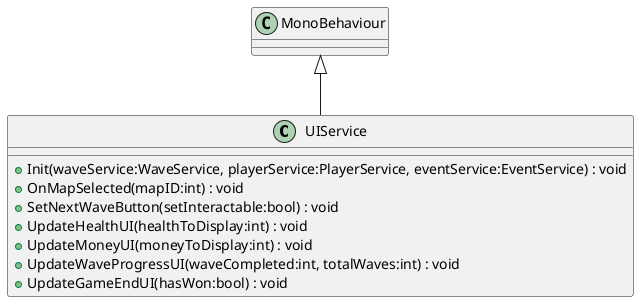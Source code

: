 @startuml
class UIService {
    + Init(waveService:WaveService, playerService:PlayerService, eventService:EventService) : void
    + OnMapSelected(mapID:int) : void
    + SetNextWaveButton(setInteractable:bool) : void
    + UpdateHealthUI(healthToDisplay:int) : void
    + UpdateMoneyUI(moneyToDisplay:int) : void
    + UpdateWaveProgressUI(waveCompleted:int, totalWaves:int) : void
    + UpdateGameEndUI(hasWon:bool) : void
}
MonoBehaviour <|-- UIService
@enduml
